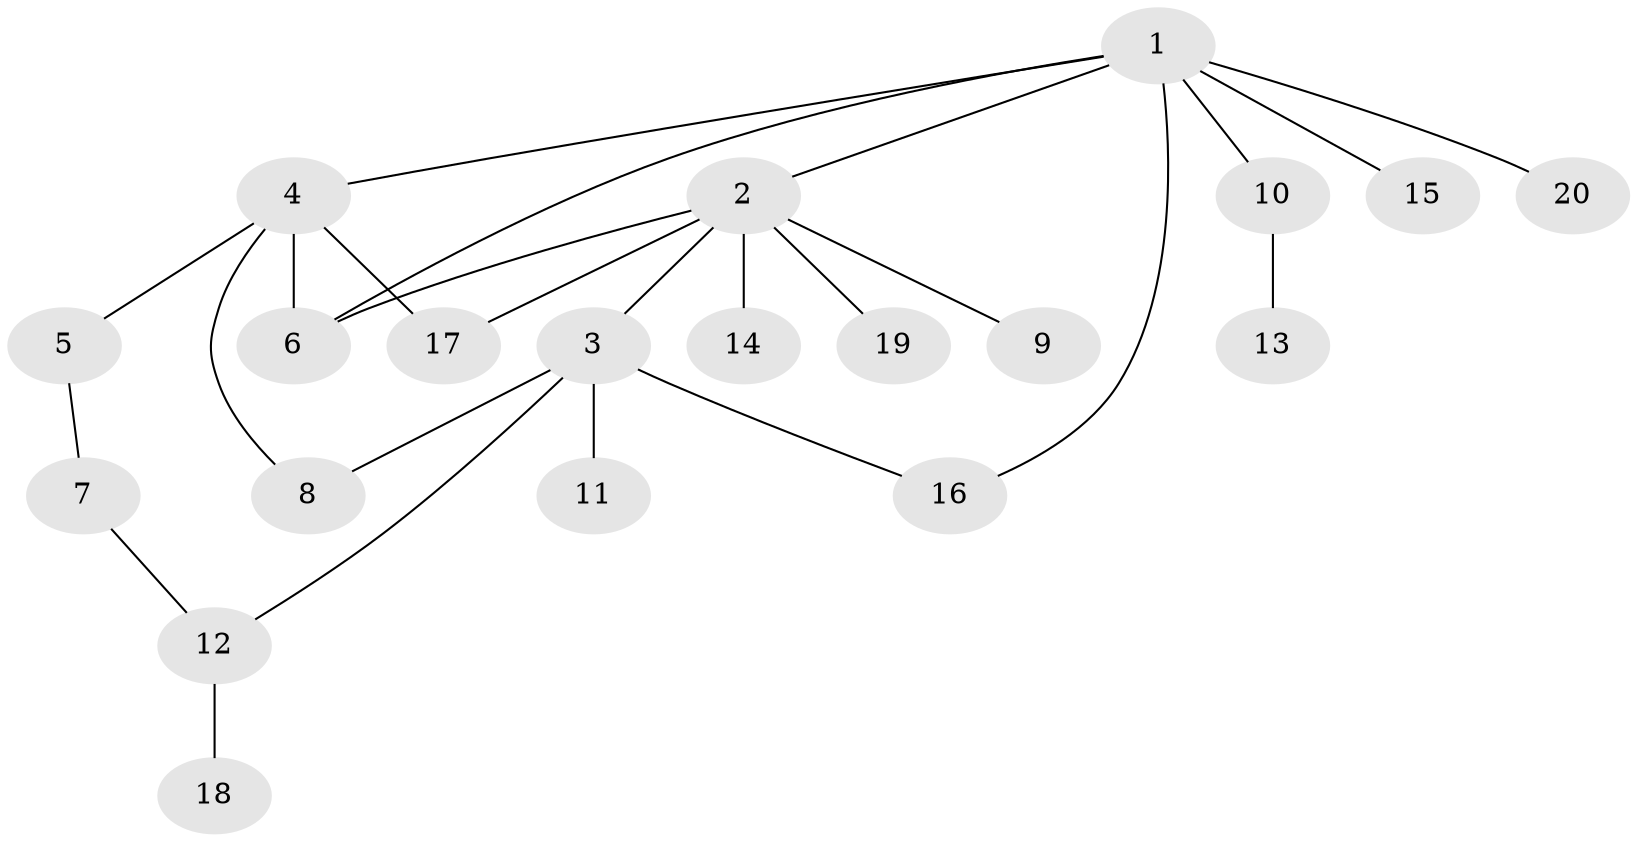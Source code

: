 // Generated by graph-tools (version 1.1) at 2025/46/02/15/25 05:46:28]
// undirected, 20 vertices, 25 edges
graph export_dot {
graph [start="1"]
  node [color=gray90,style=filled];
  1;
  2;
  3;
  4;
  5;
  6;
  7;
  8;
  9;
  10;
  11;
  12;
  13;
  14;
  15;
  16;
  17;
  18;
  19;
  20;
  1 -- 2;
  1 -- 4;
  1 -- 6;
  1 -- 10;
  1 -- 15;
  1 -- 16;
  1 -- 20;
  2 -- 3;
  2 -- 6;
  2 -- 9;
  2 -- 14;
  2 -- 17;
  2 -- 19;
  3 -- 8;
  3 -- 11;
  3 -- 12;
  3 -- 16;
  4 -- 5;
  4 -- 6;
  4 -- 8;
  4 -- 17;
  5 -- 7;
  7 -- 12;
  10 -- 13;
  12 -- 18;
}
